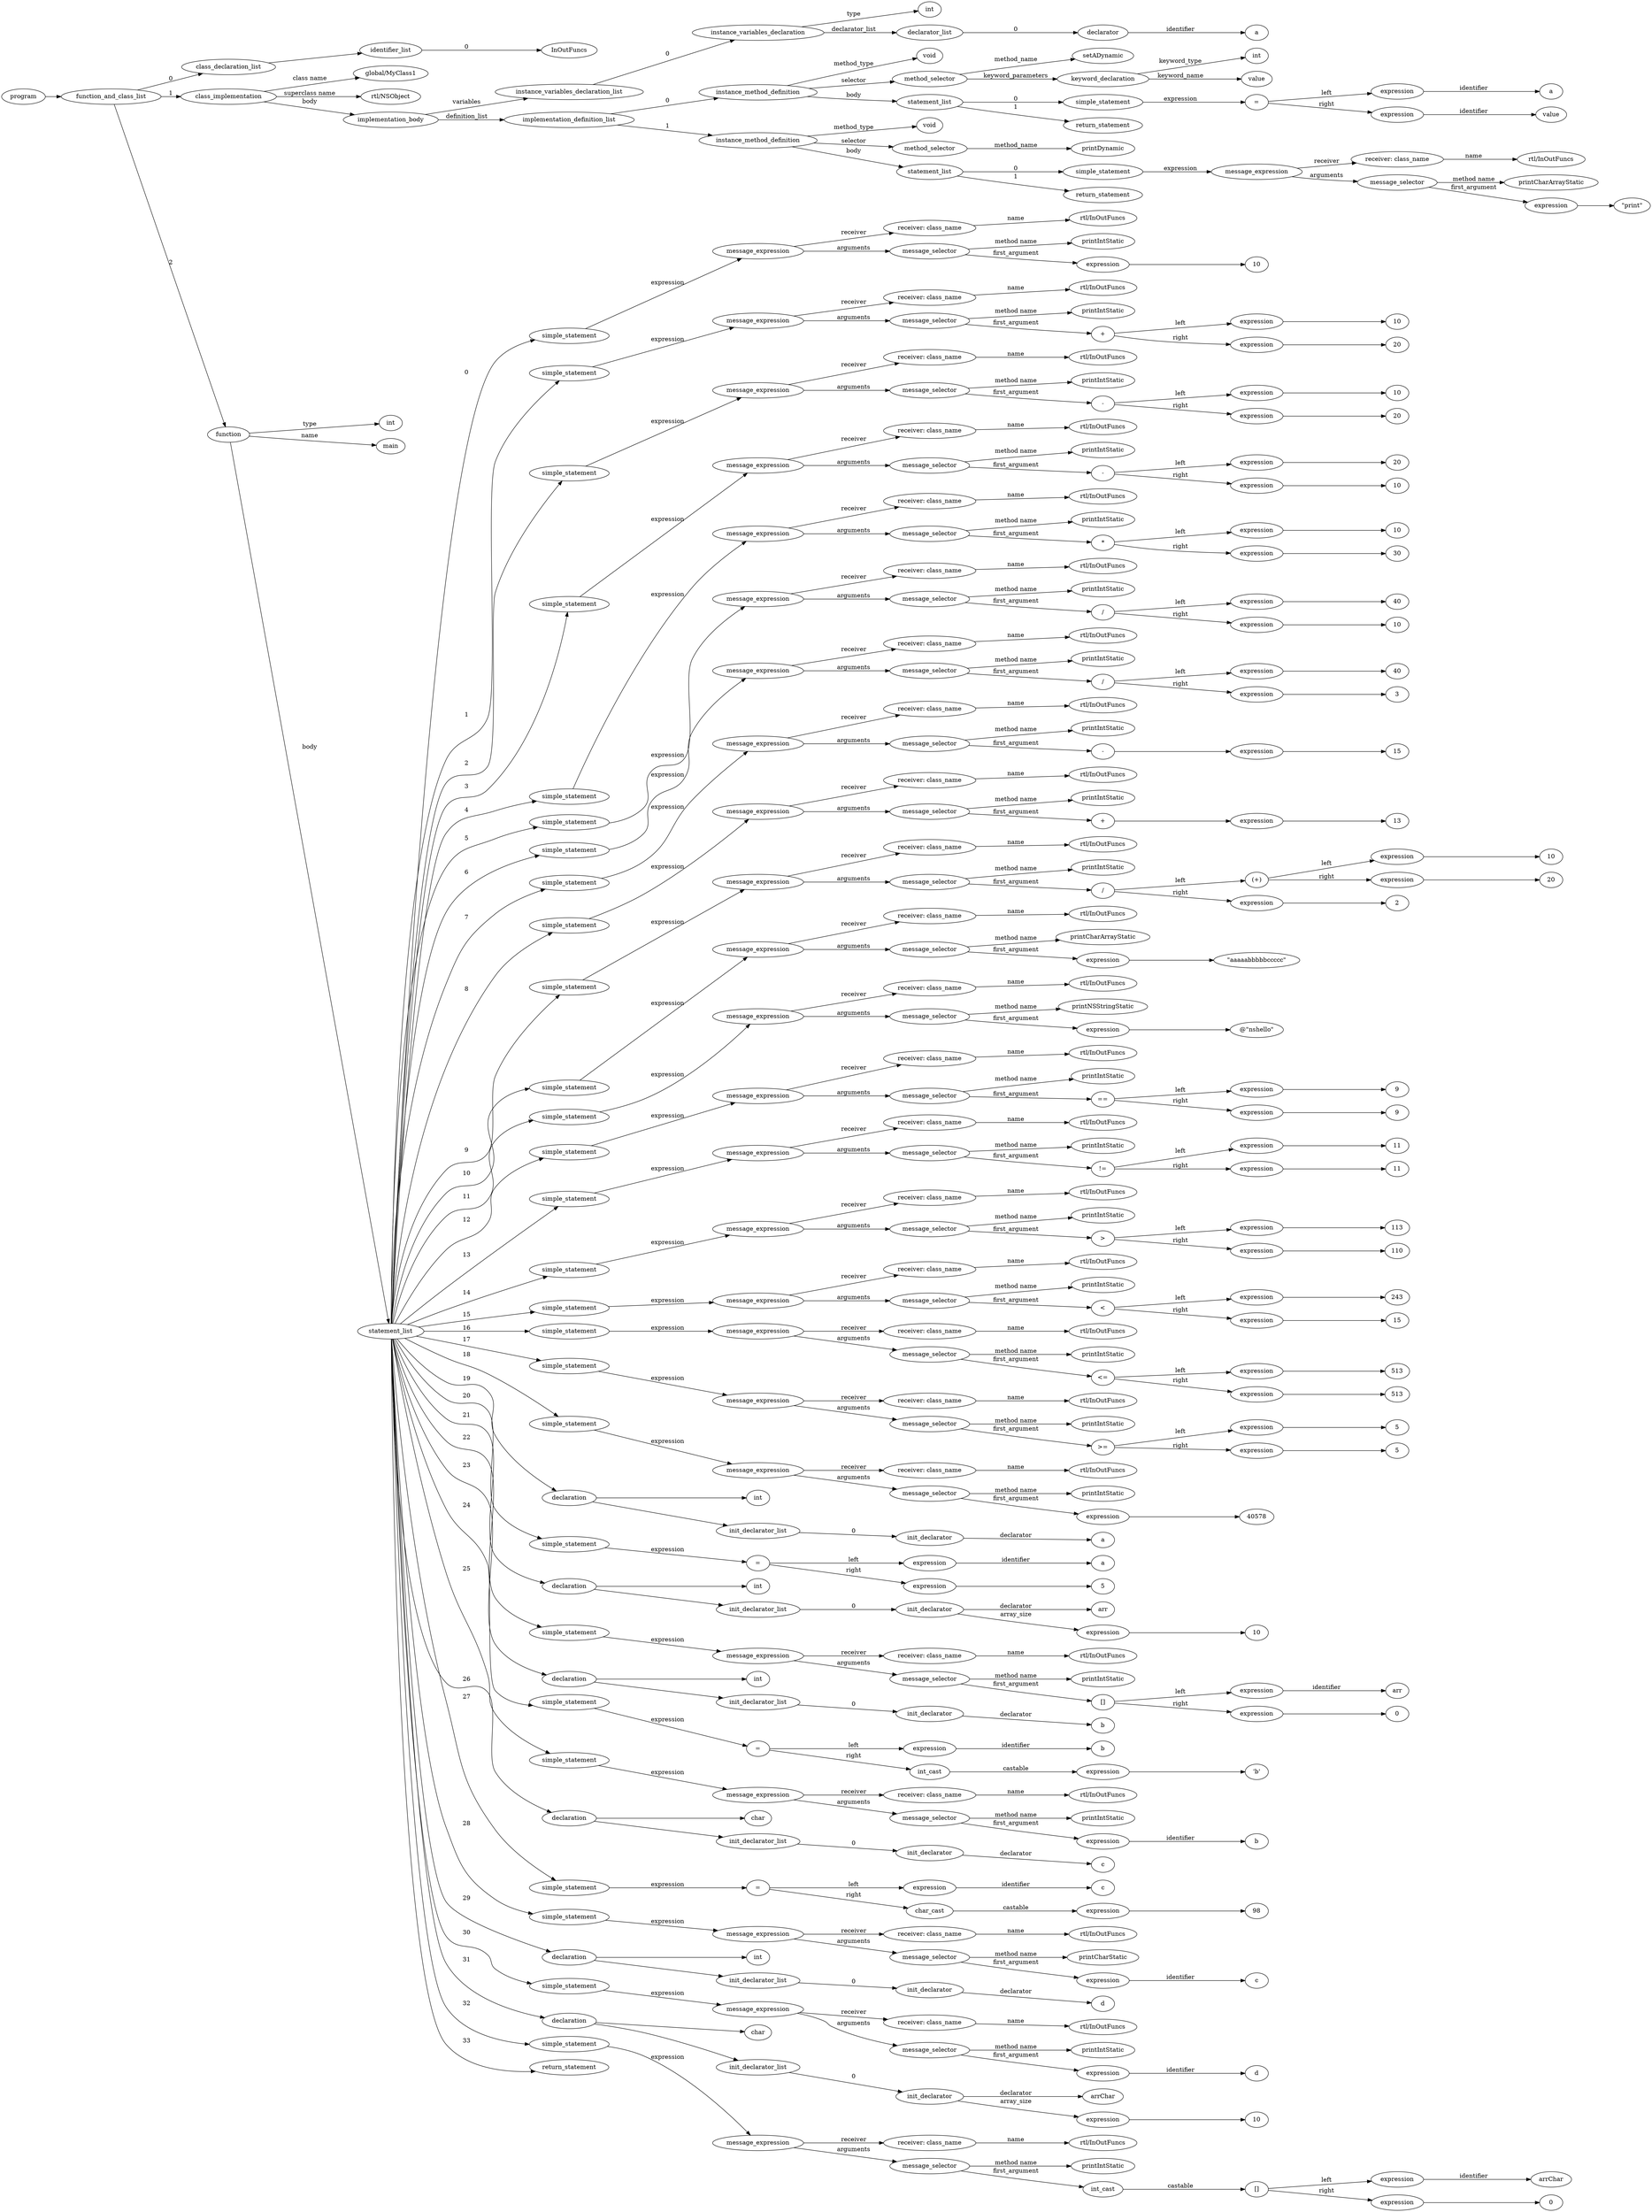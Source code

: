 digraph ObjectiveC { rankdir="LR";
266[label="program"];
266->2;
2[label="function_and_class_list"];
2->1[label="0"];
1[label="class_declaration_list"];
1->0;
0[label="identifier_list"];
0.0 [label="InOutFuncs"];
0->0.0 [label="0"];
2->30[label="1"];
30[label="class_implementation"];
30.1 [label="global/MyClass1"];
30->30.1 [label="class name"];
30.2 [label="rtl/NSObject"];
30->30.2 [label="superclass name"];
30->29[label="body"];
29[label="implementation_body"];
29->7[label="variables"];
7[label="instance_variables_declaration_list"];
7->6[label="0"];
6[label="instance_variables_declaration"];
6->3[label="type"];
3[label="int"];
6->5[label="declarator_list"];
5[label="declarator_list"];
5->4[label="0"];
4[label="declarator"];
4.1 [label="a"];
4->4.1[label="identifier"];
29->18[label="definition_list"];
18[label="implementation_definition_list"];
18->17[label="0"];
17[label="instance_method_definition"];
17->16[label="method_type"];
16[label="void"];
17->10[label="selector"];
10[label="method_selector"];
10->10.1 [label="method_name"];
10.1 [label="setADynamic"];
10->9[label="keyword_parameters"];
9[label="keyword_declaration"];
9->8[label="keyword_type"];
8[label="int"];
9->9.2 [label="keyword_name"];
9.2 [label="value"];
17->15[label="body"];
15[label="statement_list"];
15->14[label="0"];
14[label="simple_statement"];
14->13[label="expression"];
13[label="expression"];
13[label="="];
13->11[label="left"];
11[label="expression"];
11->11.1 [label="identifier"];11.1[label="a"];
13->12[label="right"];
12[label="expression"];
12->12.1 [label="identifier"];12.1[label="value"];
15->284[label="1"];
284[label="return_statement"];
18->28[label="1"];
28[label="instance_method_definition"];
28->27[label="method_type"];
27[label="void"];
28->19[label="selector"];
19[label="method_selector"];
19->19.1 [label="method_name"];
19.1 [label="printDynamic"];
28->26[label="body"];
26[label="statement_list"];
26->25[label="0"];
25[label="simple_statement"];
25->24[label="expression"];
24[label="expression"];
24[label="message_expression"];
24->20[label="receiver"];
20[label="receiver: class_name"];
20.1 [label="rtl/InOutFuncs"];
20->20.1 [label="name"];
24->23[label="arguments"];
23[label="message_selector"];
23.1 [label="printCharArrayStatic"];
23->23.1 [label="method name"]; 
23->22[label="first_argument"];
22[label="expression"];
22->21;
21[label=<"print">];
26->283[label="1"];
283[label="return_statement"];
2->265[label="2"];
265[label="function"];
265->31[label="type"];
31[label="int"];
265->265.1 [label="name"];
265.1 [label="main"];
265->38[label="body"];
38[label="statement_list"];
38->37[label="0"];
37[label="simple_statement"];
37->36[label="expression"];
36[label="expression"];
36[label="message_expression"];
36->32[label="receiver"];
32[label="receiver: class_name"];
32.1 [label="rtl/InOutFuncs"];
32->32.1 [label="name"];
36->35[label="arguments"];
35[label="message_selector"];
35.1 [label="printIntStatic"];
35->35.1 [label="method name"]; 
35->34[label="first_argument"];
34[label="expression"];
34->33;
33[label="10"];
38->47[label="1"];
47[label="simple_statement"];
47->46[label="expression"];
46[label="expression"];
46[label="message_expression"];
46->39[label="receiver"];
39[label="receiver: class_name"];
39.1 [label="rtl/InOutFuncs"];
39->39.1 [label="name"];
46->45[label="arguments"];
45[label="message_selector"];
45.1 [label="printIntStatic"];
45->45.1 [label="method name"]; 
45->44[label="first_argument"];
44[label="expression"];
44[label="+"];
44->41[label="left"];
41[label="expression"];
41->40;
40[label="10"];
44->43[label="right"];
43[label="expression"];
43->42;
42[label="20"];
38->56[label="2"];
56[label="simple_statement"];
56->55[label="expression"];
55[label="expression"];
55[label="message_expression"];
55->48[label="receiver"];
48[label="receiver: class_name"];
48.1 [label="rtl/InOutFuncs"];
48->48.1 [label="name"];
55->54[label="arguments"];
54[label="message_selector"];
54.1 [label="printIntStatic"];
54->54.1 [label="method name"]; 
54->53[label="first_argument"];
53[label="expression"];
53[label="-"];
53->50[label="left"];
50[label="expression"];
50->49;
49[label="10"];
53->52[label="right"];
52[label="expression"];
52->51;
51[label="20"];
38->65[label="3"];
65[label="simple_statement"];
65->64[label="expression"];
64[label="expression"];
64[label="message_expression"];
64->57[label="receiver"];
57[label="receiver: class_name"];
57.1 [label="rtl/InOutFuncs"];
57->57.1 [label="name"];
64->63[label="arguments"];
63[label="message_selector"];
63.1 [label="printIntStatic"];
63->63.1 [label="method name"]; 
63->62[label="first_argument"];
62[label="expression"];
62[label="-"];
62->59[label="left"];
59[label="expression"];
59->58;
58[label="20"];
62->61[label="right"];
61[label="expression"];
61->60;
60[label="10"];
38->74[label="4"];
74[label="simple_statement"];
74->73[label="expression"];
73[label="expression"];
73[label="message_expression"];
73->66[label="receiver"];
66[label="receiver: class_name"];
66.1 [label="rtl/InOutFuncs"];
66->66.1 [label="name"];
73->72[label="arguments"];
72[label="message_selector"];
72.1 [label="printIntStatic"];
72->72.1 [label="method name"]; 
72->71[label="first_argument"];
71[label="expression"];
71[label="*"];
71->68[label="left"];
68[label="expression"];
68->67;
67[label="10"];
71->70[label="right"];
70[label="expression"];
70->69;
69[label="30"];
38->83[label="5"];
83[label="simple_statement"];
83->82[label="expression"];
82[label="expression"];
82[label="message_expression"];
82->75[label="receiver"];
75[label="receiver: class_name"];
75.1 [label="rtl/InOutFuncs"];
75->75.1 [label="name"];
82->81[label="arguments"];
81[label="message_selector"];
81.1 [label="printIntStatic"];
81->81.1 [label="method name"]; 
81->80[label="first_argument"];
80[label="expression"];
80[label="/"];
80->77[label="left"];
77[label="expression"];
77->76;
76[label="40"];
80->79[label="right"];
79[label="expression"];
79->78;
78[label="10"];
38->92[label="6"];
92[label="simple_statement"];
92->91[label="expression"];
91[label="expression"];
91[label="message_expression"];
91->84[label="receiver"];
84[label="receiver: class_name"];
84.1 [label="rtl/InOutFuncs"];
84->84.1 [label="name"];
91->90[label="arguments"];
90[label="message_selector"];
90.1 [label="printIntStatic"];
90->90.1 [label="method name"]; 
90->89[label="first_argument"];
89[label="expression"];
89[label="/"];
89->86[label="left"];
86[label="expression"];
86->85;
85[label="40"];
89->88[label="right"];
88[label="expression"];
88->87;
87[label="3"];
38->99[label="7"];
99[label="simple_statement"];
99->98[label="expression"];
98[label="expression"];
98[label="message_expression"];
98->93[label="receiver"];
93[label="receiver: class_name"];
93.1 [label="rtl/InOutFuncs"];
93->93.1 [label="name"];
98->97[label="arguments"];
97[label="message_selector"];
97.1 [label="printIntStatic"];
97->97.1 [label="method name"]; 
97->96[label="first_argument"];
96[label="expression"];
96[label="-"];
96->95;
95[label="expression"];
95->94;
94[label="15"];
38->106[label="8"];
106[label="simple_statement"];
106->105[label="expression"];
105[label="expression"];
105[label="message_expression"];
105->100[label="receiver"];
100[label="receiver: class_name"];
100.1 [label="rtl/InOutFuncs"];
100->100.1 [label="name"];
105->104[label="arguments"];
104[label="message_selector"];
104.1 [label="printIntStatic"];
104->104.1 [label="method name"]; 
104->103[label="first_argument"];
103[label="expression"];
103[label="+"];
103->102;
102[label="expression"];
102->101;
101[label="13"];
38->118[label="9"];
118[label="simple_statement"];
118->117[label="expression"];
117[label="expression"];
117[label="message_expression"];
117->107[label="receiver"];
107[label="receiver: class_name"];
107.1 [label="rtl/InOutFuncs"];
107->107.1 [label="name"];
117->116[label="arguments"];
116[label="message_selector"];
116.1 [label="printIntStatic"];
116->116.1 [label="method name"]; 
116->115[label="first_argument"];
115[label="expression"];
115[label="/"];
115->112[label="left"];
112[label="(expression)"];
112[label="(+)"];
112->109[label="left"];
109[label="expression"];
109->108;
108[label="10"];
112->111[label="right"];
111[label="expression"];
111->110;
110[label="20"];
115->114[label="right"];
114[label="expression"];
114->113;
113[label="2"];
38->124[label="10"];
124[label="simple_statement"];
124->123[label="expression"];
123[label="expression"];
123[label="message_expression"];
123->119[label="receiver"];
119[label="receiver: class_name"];
119.1 [label="rtl/InOutFuncs"];
119->119.1 [label="name"];
123->122[label="arguments"];
122[label="message_selector"];
122.1 [label="printCharArrayStatic"];
122->122.1 [label="method name"]; 
122->121[label="first_argument"];
121[label="expression"];
121->120;
120[label=<"aaaaabbbbbccccc">];
38->130[label="11"];
130[label="simple_statement"];
130->129[label="expression"];
129[label="expression"];
129[label="message_expression"];
129->125[label="receiver"];
125[label="receiver: class_name"];
125.1 [label="rtl/InOutFuncs"];
125->125.1 [label="name"];
129->128[label="arguments"];
128[label="message_selector"];
128.1 [label="printNSStringStatic"];
128->128.1 [label="method name"]; 
128->127[label="first_argument"];
127[label="expression"];
127->126;
126[label=<@"nshello">];
38->139[label="12"];
139[label="simple_statement"];
139->138[label="expression"];
138[label="expression"];
138[label="message_expression"];
138->131[label="receiver"];
131[label="receiver: class_name"];
131.1 [label="rtl/InOutFuncs"];
131->131.1 [label="name"];
138->137[label="arguments"];
137[label="message_selector"];
137.1 [label="printIntStatic"];
137->137.1 [label="method name"]; 
137->136[label="first_argument"];
136[label="expression"];
136[label="=="];
136->133[label="left"];
133[label="expression"];
133->132;
132[label="9"];
136->135[label="right"];
135[label="expression"];
135->134;
134[label="9"];
38->148[label="13"];
148[label="simple_statement"];
148->147[label="expression"];
147[label="expression"];
147[label="message_expression"];
147->140[label="receiver"];
140[label="receiver: class_name"];
140.1 [label="rtl/InOutFuncs"];
140->140.1 [label="name"];
147->146[label="arguments"];
146[label="message_selector"];
146.1 [label="printIntStatic"];
146->146.1 [label="method name"]; 
146->145[label="first_argument"];
145[label="expression"];
145[label="!="];
145->142[label="left"];
142[label="expression"];
142->141;
141[label="11"];
145->144[label="right"];
144[label="expression"];
144->143;
143[label="11"];
38->157[label="14"];
157[label="simple_statement"];
157->156[label="expression"];
156[label="expression"];
156[label="message_expression"];
156->149[label="receiver"];
149[label="receiver: class_name"];
149.1 [label="rtl/InOutFuncs"];
149->149.1 [label="name"];
156->155[label="arguments"];
155[label="message_selector"];
155.1 [label="printIntStatic"];
155->155.1 [label="method name"]; 
155->154[label="first_argument"];
154[label="expression"];
154[label=">"];
154->151[label="left"];
151[label="expression"];
151->150;
150[label="113"];
154->153[label="right"];
153[label="expression"];
153->152;
152[label="110"];
38->166[label="15"];
166[label="simple_statement"];
166->165[label="expression"];
165[label="expression"];
165[label="message_expression"];
165->158[label="receiver"];
158[label="receiver: class_name"];
158.1 [label="rtl/InOutFuncs"];
158->158.1 [label="name"];
165->164[label="arguments"];
164[label="message_selector"];
164.1 [label="printIntStatic"];
164->164.1 [label="method name"]; 
164->163[label="first_argument"];
163[label="expression"];
163[label="<"];
163->160[label="left"];
160[label="expression"];
160->159;
159[label="243"];
163->162[label="right"];
162[label="expression"];
162->161;
161[label="15"];
38->175[label="16"];
175[label="simple_statement"];
175->174[label="expression"];
174[label="expression"];
174[label="message_expression"];
174->167[label="receiver"];
167[label="receiver: class_name"];
167.1 [label="rtl/InOutFuncs"];
167->167.1 [label="name"];
174->173[label="arguments"];
173[label="message_selector"];
173.1 [label="printIntStatic"];
173->173.1 [label="method name"]; 
173->172[label="first_argument"];
172[label="expression"];
172[label="<="];
172->169[label="left"];
169[label="expression"];
169->168;
168[label="513"];
172->171[label="right"];
171[label="expression"];
171->170;
170[label="513"];
38->184[label="17"];
184[label="simple_statement"];
184->183[label="expression"];
183[label="expression"];
183[label="message_expression"];
183->176[label="receiver"];
176[label="receiver: class_name"];
176.1 [label="rtl/InOutFuncs"];
176->176.1 [label="name"];
183->182[label="arguments"];
182[label="message_selector"];
182.1 [label="printIntStatic"];
182->182.1 [label="method name"]; 
182->181[label="first_argument"];
181[label="expression"];
181[label=">="];
181->178[label="left"];
178[label="expression"];
178->177;
177[label="5"];
181->180[label="right"];
180[label="expression"];
180->179;
179[label="5"];
38->190[label="18"];
190[label="simple_statement"];
190->189[label="expression"];
189[label="expression"];
189[label="message_expression"];
189->185[label="receiver"];
185[label="receiver: class_name"];
185.1 [label="rtl/InOutFuncs"];
185->185.1 [label="name"];
189->188[label="arguments"];
188[label="message_selector"];
188.1 [label="printIntStatic"];
188->188.1 [label="method name"]; 
188->187[label="first_argument"];
187[label="expression"];
187->186;
186[label="40578"];
38->194[label="19"];
194[label="declaration"];
194->191;
191[label="int"];
194->193;
193[label="init_declarator_list"];
193->192[label="0"];
192[label="init_declarator"];
192.1 [label="a"];
192->192.1[label="declarator"];
38->199[label="20"];
199[label="simple_statement"];
199->198[label="expression"];
198[label="expression"];
198[label="="];
198->195[label="left"];
195[label="expression"];
195->195.1 [label="identifier"];195.1[label="a"];
198->197[label="right"];
197[label="expression"];
197->196;
196[label="5"];
38->205[label="21"];
205[label="declaration"];
205->200;
200[label="int"];
205->204;
204[label="init_declarator_list"];
204->203[label="0"];
203[label="init_declarator"];
203.1 [label="arr"];
203->203.1[label="declarator"];
203->202[label="array_size"];
202[label="expression"];
202->201;
201[label="10"];
38->213[label="22"];
213[label="simple_statement"];
213->212[label="expression"];
212[label="expression"];
212[label="message_expression"];
212->206[label="receiver"];
206[label="receiver: class_name"];
206.1 [label="rtl/InOutFuncs"];
206->206.1 [label="name"];
212->211[label="arguments"];
211[label="message_selector"];
211.1 [label="printIntStatic"];
211->211.1 [label="method name"]; 
211->210[label="first_argument"];
210[label="expression"];
210[label="[]"];
210->207[label="left"];
207[label="expression"];
207->207.1 [label="identifier"];207.1[label="arr"];
210->209[label="right"];
209[label="expression"];
209->208;
208[label="0"];
38->217[label="23"];
217[label="declaration"];
217->214;
214[label="int"];
217->216;
216[label="init_declarator_list"];
216->215[label="0"];
215[label="init_declarator"];
215.1 [label="b"];
215->215.1[label="declarator"];
38->222[label="24"];
222[label="simple_statement"];
222->221[label="expression"];
221[label="expression"];
221[label="="];
221->218[label="left"];
218[label="expression"];
218->218.1 [label="identifier"];218.1[label="b"];
221->287[label="right"];
287[label="expression"];
287[label="int_cast"];
287->220[label="castable"];
220[label="expression"];
220->219;
219[label=<'b'>];
38->227[label="25"];
227[label="simple_statement"];
227->226[label="expression"];
226[label="expression"];
226[label="message_expression"];
226->223[label="receiver"];
223[label="receiver: class_name"];
223.1 [label="rtl/InOutFuncs"];
223->223.1 [label="name"];
226->225[label="arguments"];
225[label="message_selector"];
225.1 [label="printIntStatic"];
225->225.1 [label="method name"]; 
225->224[label="first_argument"];
224[label="expression"];
224->224.1 [label="identifier"];224.1[label="b"];
38->231[label="26"];
231[label="declaration"];
231->228;
228[label="char"];
231->230;
230[label="init_declarator_list"];
230->229[label="0"];
229[label="init_declarator"];
229.1 [label="c"];
229->229.1[label="declarator"];
38->236[label="27"];
236[label="simple_statement"];
236->235[label="expression"];
235[label="expression"];
235[label="="];
235->232[label="left"];
232[label="expression"];
232->232.1 [label="identifier"];232.1[label="c"];
235->288[label="right"];
288[label="expression"];
288[label="char_cast"];
288->234[label="castable"];
234[label="expression"];
234->233;
233[label="98"];
38->241[label="28"];
241[label="simple_statement"];
241->240[label="expression"];
240[label="expression"];
240[label="message_expression"];
240->237[label="receiver"];
237[label="receiver: class_name"];
237.1 [label="rtl/InOutFuncs"];
237->237.1 [label="name"];
240->239[label="arguments"];
239[label="message_selector"];
239.1 [label="printCharStatic"];
239->239.1 [label="method name"]; 
239->238[label="first_argument"];
238[label="expression"];
238->238.1 [label="identifier"];238.1[label="c"];
38->245[label="29"];
245[label="declaration"];
245->242;
242[label="int"];
245->244;
244[label="init_declarator_list"];
244->243[label="0"];
243[label="init_declarator"];
243.1 [label="d"];
243->243.1[label="declarator"];
38->250[label="30"];
250[label="simple_statement"];
250->249[label="expression"];
249[label="expression"];
249[label="message_expression"];
249->246[label="receiver"];
246[label="receiver: class_name"];
246.1 [label="rtl/InOutFuncs"];
246->246.1 [label="name"];
249->248[label="arguments"];
248[label="message_selector"];
248.1 [label="printIntStatic"];
248->248.1 [label="method name"]; 
248->247[label="first_argument"];
247[label="expression"];
247->247.1 [label="identifier"];247.1[label="d"];
38->256[label="31"];
256[label="declaration"];
256->251;
251[label="char"];
256->255;
255[label="init_declarator_list"];
255->254[label="0"];
254[label="init_declarator"];
254.1 [label="arrChar"];
254->254.1[label="declarator"];
254->253[label="array_size"];
253[label="expression"];
253->252;
252[label="10"];
38->264[label="32"];
264[label="simple_statement"];
264->263[label="expression"];
263[label="expression"];
263[label="message_expression"];
263->257[label="receiver"];
257[label="receiver: class_name"];
257.1 [label="rtl/InOutFuncs"];
257->257.1 [label="name"];
263->262[label="arguments"];
262[label="message_selector"];
262.1 [label="printIntStatic"];
262->262.1 [label="method name"]; 
262->289[label="first_argument"];
289[label="expression"];
289[label="int_cast"];
289->261[label="castable"];
261[label="expression"];
261[label="[]"];
261->258[label="left"];
258[label="expression"];
258->258.1 [label="identifier"];258.1[label="arrChar"];
261->260[label="right"];
260[label="expression"];
260->259;
259[label="0"];
38->290[label="33"];
290[label="return_statement"];
}
